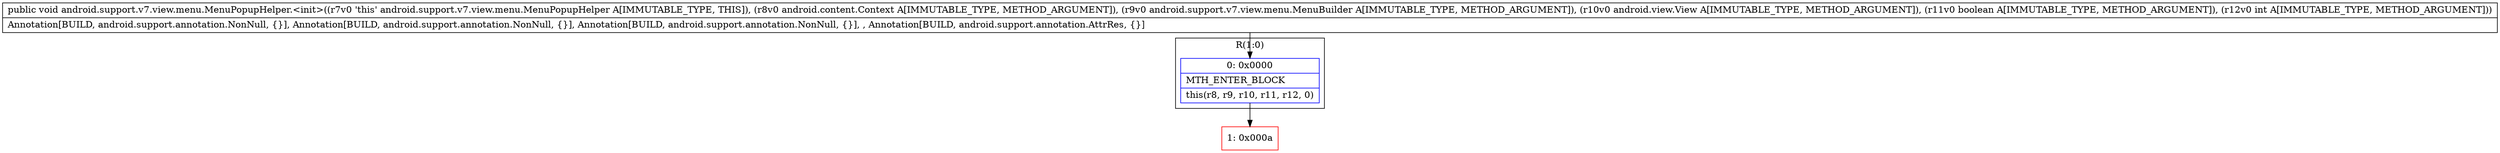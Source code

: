 digraph "CFG forandroid.support.v7.view.menu.MenuPopupHelper.\<init\>(Landroid\/content\/Context;Landroid\/support\/v7\/view\/menu\/MenuBuilder;Landroid\/view\/View;ZI)V" {
subgraph cluster_Region_1500301272 {
label = "R(1:0)";
node [shape=record,color=blue];
Node_0 [shape=record,label="{0\:\ 0x0000|MTH_ENTER_BLOCK\l|this(r8, r9, r10, r11, r12, 0)\l}"];
}
Node_1 [shape=record,color=red,label="{1\:\ 0x000a}"];
MethodNode[shape=record,label="{public void android.support.v7.view.menu.MenuPopupHelper.\<init\>((r7v0 'this' android.support.v7.view.menu.MenuPopupHelper A[IMMUTABLE_TYPE, THIS]), (r8v0 android.content.Context A[IMMUTABLE_TYPE, METHOD_ARGUMENT]), (r9v0 android.support.v7.view.menu.MenuBuilder A[IMMUTABLE_TYPE, METHOD_ARGUMENT]), (r10v0 android.view.View A[IMMUTABLE_TYPE, METHOD_ARGUMENT]), (r11v0 boolean A[IMMUTABLE_TYPE, METHOD_ARGUMENT]), (r12v0 int A[IMMUTABLE_TYPE, METHOD_ARGUMENT]))  | Annotation[BUILD, android.support.annotation.NonNull, \{\}], Annotation[BUILD, android.support.annotation.NonNull, \{\}], Annotation[BUILD, android.support.annotation.NonNull, \{\}], , Annotation[BUILD, android.support.annotation.AttrRes, \{\}]\l}"];
MethodNode -> Node_0;
Node_0 -> Node_1;
}


